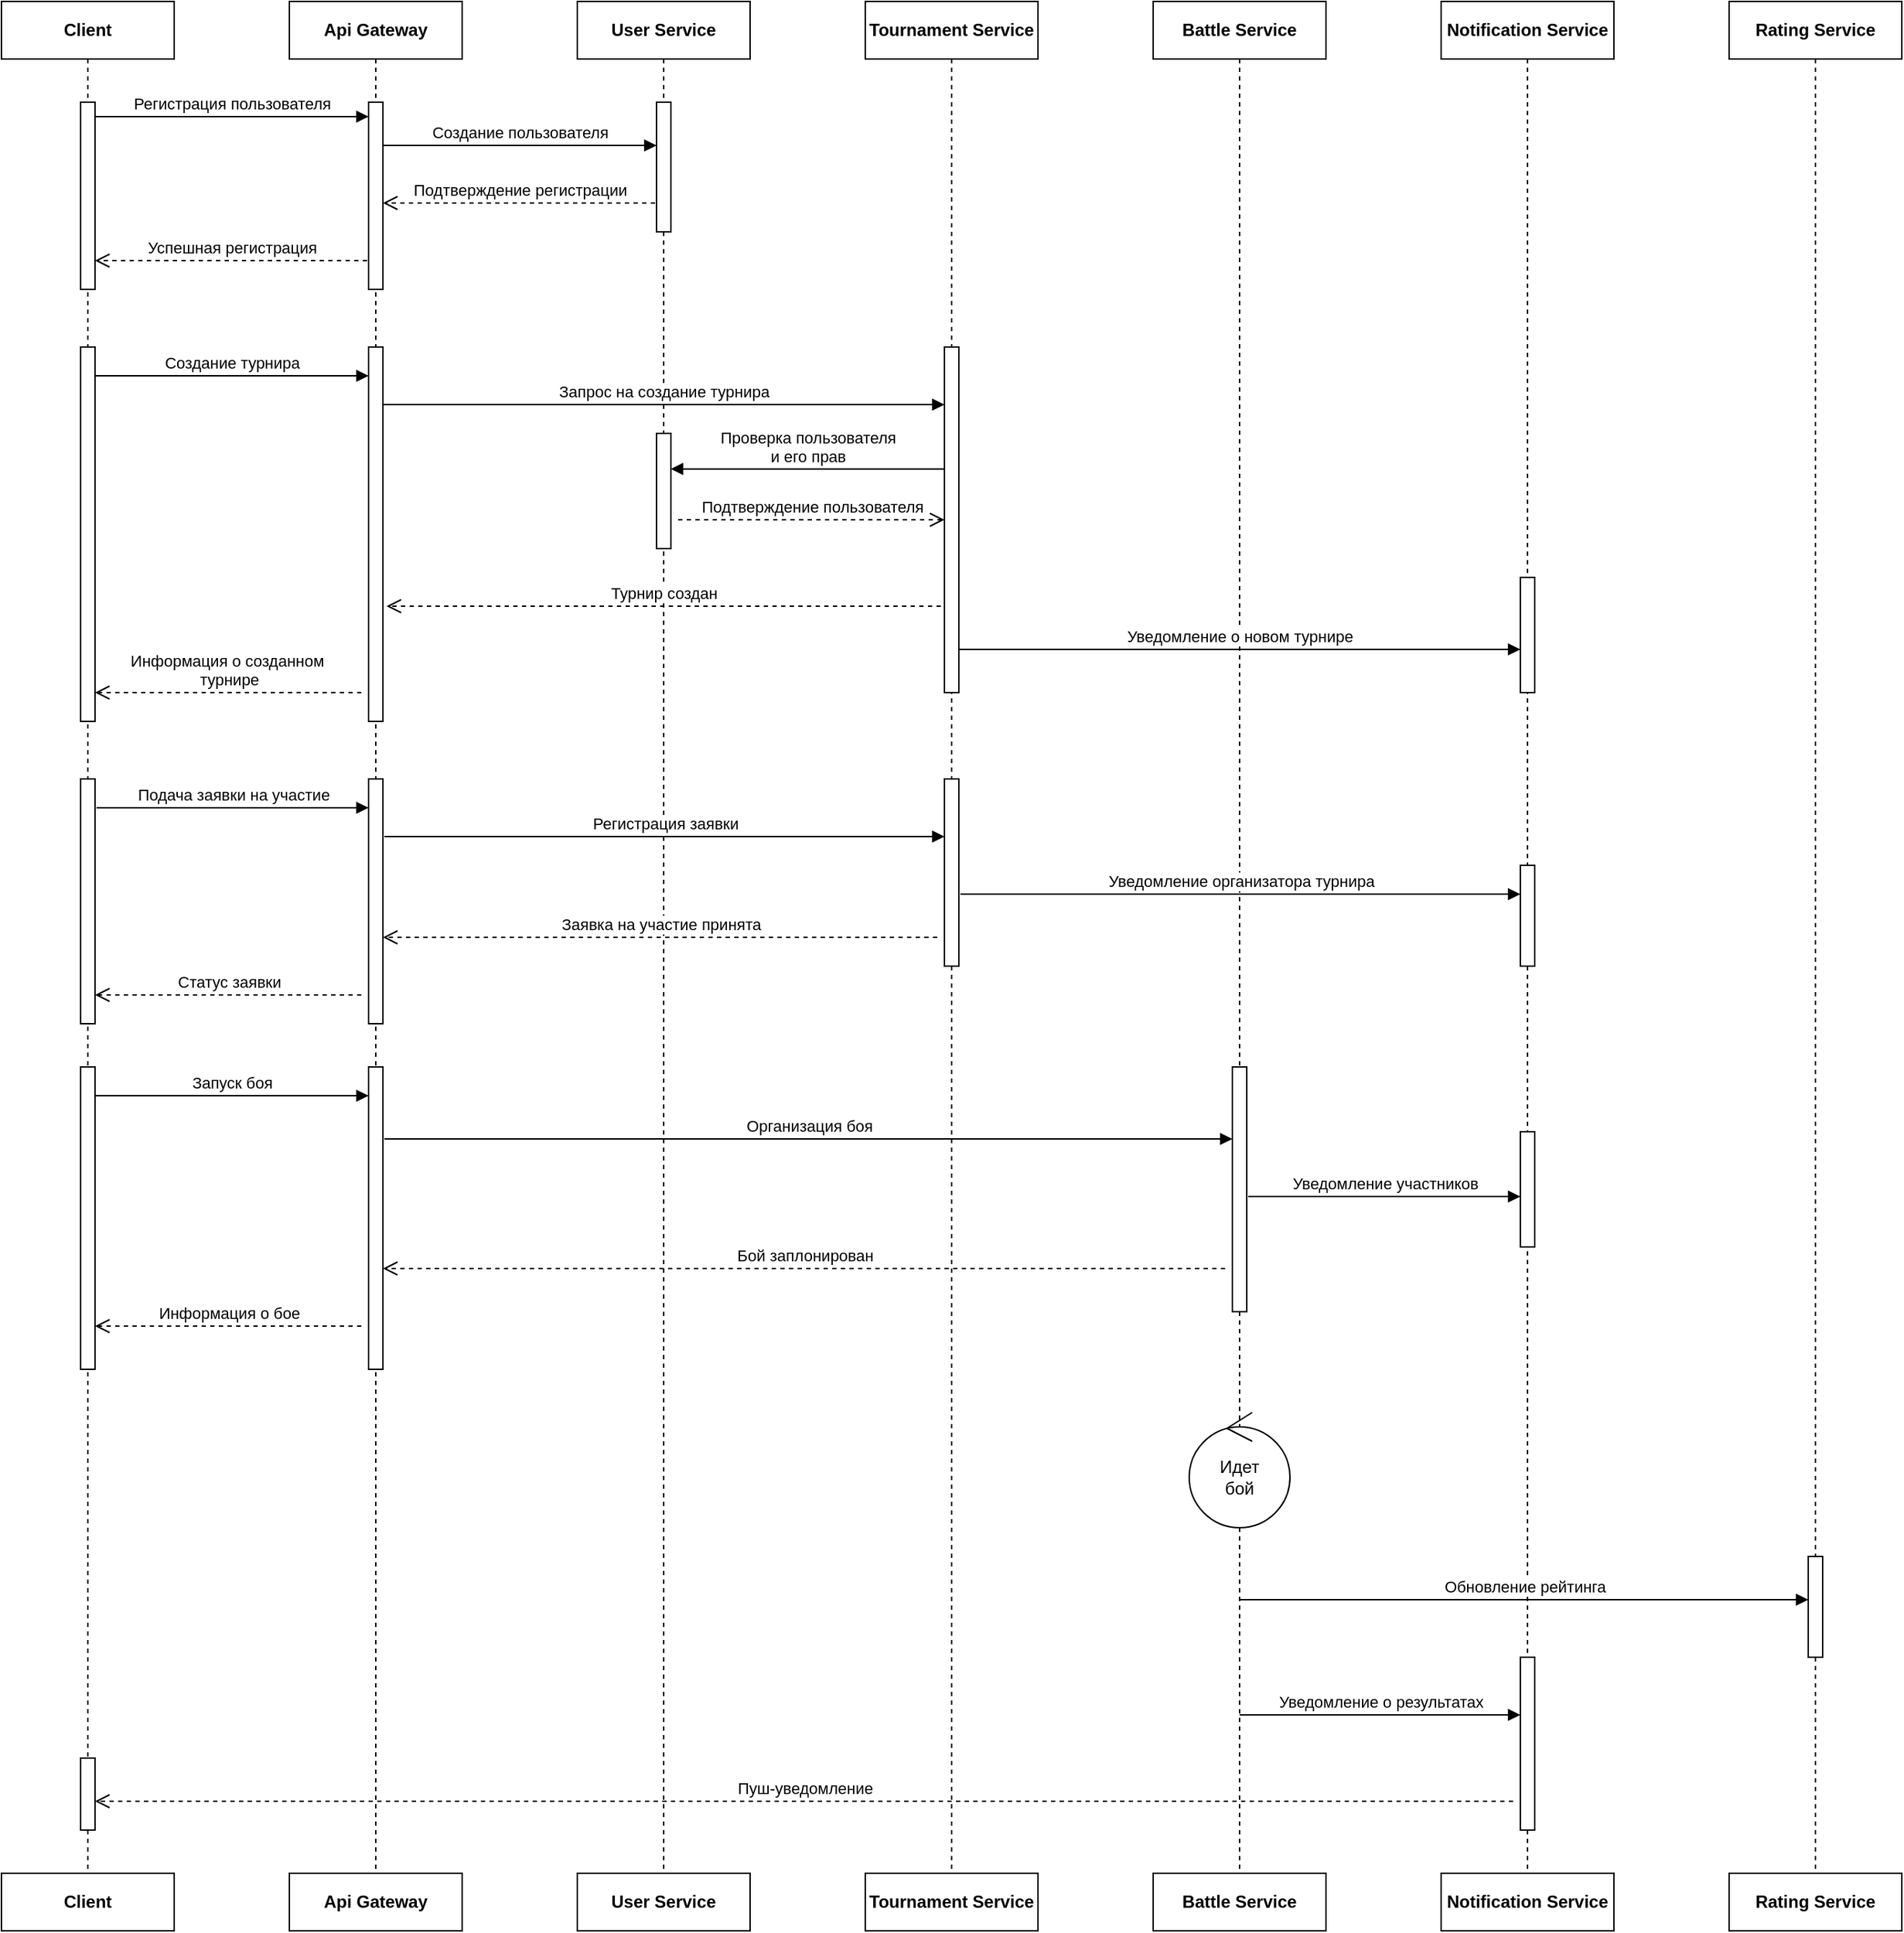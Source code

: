 <mxfile version="26.2.13">
  <diagram name="Page-1" id="2YBvvXClWsGukQMizWep">
    <mxGraphModel dx="1980" dy="1118" grid="1" gridSize="10" guides="1" tooltips="1" connect="1" arrows="1" fold="1" page="1" pageScale="1" pageWidth="850" pageHeight="1100" math="0" shadow="0">
      <root>
        <mxCell id="0" />
        <mxCell id="1" parent="0" />
        <mxCell id="aM9ryv3xv72pqoxQDRHE-1" value="&lt;b&gt;Client&lt;/b&gt;" style="shape=umlLifeline;perimeter=lifelinePerimeter;whiteSpace=wrap;html=1;container=0;dropTarget=0;collapsible=0;recursiveResize=0;outlineConnect=0;portConstraint=eastwest;newEdgeStyle={&quot;edgeStyle&quot;:&quot;elbowEdgeStyle&quot;,&quot;elbow&quot;:&quot;vertical&quot;,&quot;curved&quot;:0,&quot;rounded&quot;:0};" parent="1" vertex="1">
          <mxGeometry x="40" y="40" width="120" height="1300" as="geometry" />
        </mxCell>
        <mxCell id="aM9ryv3xv72pqoxQDRHE-2" value="" style="html=1;points=[];perimeter=orthogonalPerimeter;outlineConnect=0;targetShapes=umlLifeline;portConstraint=eastwest;newEdgeStyle={&quot;edgeStyle&quot;:&quot;elbowEdgeStyle&quot;,&quot;elbow&quot;:&quot;vertical&quot;,&quot;curved&quot;:0,&quot;rounded&quot;:0};" parent="aM9ryv3xv72pqoxQDRHE-1" vertex="1">
          <mxGeometry x="55" y="70" width="10" height="130" as="geometry" />
        </mxCell>
        <mxCell id="cggzlvFKxRpLfHr33GpI-17" value="" style="html=1;points=[[0,0,0,0,5],[0,1,0,0,-5],[1,0,0,0,5],[1,1,0,0,-5]];perimeter=orthogonalPerimeter;outlineConnect=0;targetShapes=umlLifeline;portConstraint=eastwest;newEdgeStyle={&quot;curved&quot;:0,&quot;rounded&quot;:0};" vertex="1" parent="aM9ryv3xv72pqoxQDRHE-1">
          <mxGeometry x="55" y="240" width="10" height="260" as="geometry" />
        </mxCell>
        <mxCell id="cggzlvFKxRpLfHr33GpI-29" value="" style="html=1;points=[[0,0,0,0,5],[0,1,0,0,-5],[1,0,0,0,5],[1,1,0,0,-5]];perimeter=orthogonalPerimeter;outlineConnect=0;targetShapes=umlLifeline;portConstraint=eastwest;newEdgeStyle={&quot;curved&quot;:0,&quot;rounded&quot;:0};" vertex="1" parent="aM9ryv3xv72pqoxQDRHE-1">
          <mxGeometry x="55" y="540" width="10" height="170" as="geometry" />
        </mxCell>
        <mxCell id="cggzlvFKxRpLfHr33GpI-38" value="" style="html=1;points=[[0,0,0,0,5],[0,1,0,0,-5],[1,0,0,0,5],[1,1,0,0,-5]];perimeter=orthogonalPerimeter;outlineConnect=0;targetShapes=umlLifeline;portConstraint=eastwest;newEdgeStyle={&quot;curved&quot;:0,&quot;rounded&quot;:0};" vertex="1" parent="aM9ryv3xv72pqoxQDRHE-1">
          <mxGeometry x="55" y="740" width="10" height="210" as="geometry" />
        </mxCell>
        <mxCell id="cggzlvFKxRpLfHr33GpI-51" value="" style="html=1;points=[[0,0,0,0,5],[0,1,0,0,-5],[1,0,0,0,5],[1,1,0,0,-5]];perimeter=orthogonalPerimeter;outlineConnect=0;targetShapes=umlLifeline;portConstraint=eastwest;newEdgeStyle={&quot;curved&quot;:0,&quot;rounded&quot;:0};" vertex="1" parent="aM9ryv3xv72pqoxQDRHE-1">
          <mxGeometry x="55" y="1220" width="10" height="50" as="geometry" />
        </mxCell>
        <mxCell id="aM9ryv3xv72pqoxQDRHE-5" value="&lt;b&gt;Api Gateway&lt;/b&gt;" style="shape=umlLifeline;perimeter=lifelinePerimeter;whiteSpace=wrap;html=1;container=0;dropTarget=0;collapsible=0;recursiveResize=0;outlineConnect=0;portConstraint=eastwest;newEdgeStyle={&quot;edgeStyle&quot;:&quot;elbowEdgeStyle&quot;,&quot;elbow&quot;:&quot;vertical&quot;,&quot;curved&quot;:0,&quot;rounded&quot;:0};" parent="1" vertex="1">
          <mxGeometry x="240" y="40" width="120" height="1300" as="geometry" />
        </mxCell>
        <mxCell id="aM9ryv3xv72pqoxQDRHE-6" value="" style="html=1;points=[];perimeter=orthogonalPerimeter;outlineConnect=0;targetShapes=umlLifeline;portConstraint=eastwest;newEdgeStyle={&quot;edgeStyle&quot;:&quot;elbowEdgeStyle&quot;,&quot;elbow&quot;:&quot;vertical&quot;,&quot;curved&quot;:0,&quot;rounded&quot;:0};" parent="aM9ryv3xv72pqoxQDRHE-5" vertex="1">
          <mxGeometry x="55" y="70" width="10" height="130" as="geometry" />
        </mxCell>
        <mxCell id="cggzlvFKxRpLfHr33GpI-18" value="" style="html=1;points=[[0,0,0,0,5],[0,1,0,0,-5],[1,0,0,0,5],[1,1,0,0,-5]];perimeter=orthogonalPerimeter;outlineConnect=0;targetShapes=umlLifeline;portConstraint=eastwest;newEdgeStyle={&quot;curved&quot;:0,&quot;rounded&quot;:0};" vertex="1" parent="aM9ryv3xv72pqoxQDRHE-5">
          <mxGeometry x="55" y="240" width="10" height="260" as="geometry" />
        </mxCell>
        <mxCell id="cggzlvFKxRpLfHr33GpI-30" value="" style="html=1;points=[[0,0,0,0,5],[0,1,0,0,-5],[1,0,0,0,5],[1,1,0,0,-5]];perimeter=orthogonalPerimeter;outlineConnect=0;targetShapes=umlLifeline;portConstraint=eastwest;newEdgeStyle={&quot;curved&quot;:0,&quot;rounded&quot;:0};" vertex="1" parent="aM9ryv3xv72pqoxQDRHE-5">
          <mxGeometry x="55" y="540" width="10" height="170" as="geometry" />
        </mxCell>
        <mxCell id="cggzlvFKxRpLfHr33GpI-39" value="" style="html=1;points=[[0,0,0,0,5],[0,1,0,0,-5],[1,0,0,0,5],[1,1,0,0,-5]];perimeter=orthogonalPerimeter;outlineConnect=0;targetShapes=umlLifeline;portConstraint=eastwest;newEdgeStyle={&quot;curved&quot;:0,&quot;rounded&quot;:0};" vertex="1" parent="aM9ryv3xv72pqoxQDRHE-5">
          <mxGeometry x="55" y="740" width="10" height="210" as="geometry" />
        </mxCell>
        <mxCell id="aM9ryv3xv72pqoxQDRHE-7" value="Регистрация пользователя" style="html=1;verticalAlign=bottom;endArrow=block;edgeStyle=elbowEdgeStyle;elbow=horizontal;curved=0;rounded=0;" parent="1" source="aM9ryv3xv72pqoxQDRHE-2" target="aM9ryv3xv72pqoxQDRHE-6" edge="1">
          <mxGeometry relative="1" as="geometry">
            <mxPoint x="195" y="130" as="sourcePoint" />
            <Array as="points">
              <mxPoint x="180" y="120" />
            </Array>
          </mxGeometry>
        </mxCell>
        <mxCell id="cggzlvFKxRpLfHr33GpI-1" value="&lt;b&gt;User Service&lt;/b&gt;" style="shape=umlLifeline;perimeter=lifelinePerimeter;whiteSpace=wrap;html=1;container=0;dropTarget=0;collapsible=0;recursiveResize=0;outlineConnect=0;portConstraint=eastwest;newEdgeStyle={&quot;edgeStyle&quot;:&quot;elbowEdgeStyle&quot;,&quot;elbow&quot;:&quot;vertical&quot;,&quot;curved&quot;:0,&quot;rounded&quot;:0};" vertex="1" parent="1">
          <mxGeometry x="440" y="40" width="120" height="1300" as="geometry" />
        </mxCell>
        <mxCell id="cggzlvFKxRpLfHr33GpI-2" value="" style="html=1;points=[];perimeter=orthogonalPerimeter;outlineConnect=0;targetShapes=umlLifeline;portConstraint=eastwest;newEdgeStyle={&quot;edgeStyle&quot;:&quot;elbowEdgeStyle&quot;,&quot;elbow&quot;:&quot;vertical&quot;,&quot;curved&quot;:0,&quot;rounded&quot;:0};" vertex="1" parent="cggzlvFKxRpLfHr33GpI-1">
          <mxGeometry x="55" y="70" width="10" height="90" as="geometry" />
        </mxCell>
        <mxCell id="cggzlvFKxRpLfHr33GpI-23" value="" style="html=1;points=[[0,0,0,0,5],[0,1,0,0,-5],[1,0,0,0,5],[1,1,0,0,-5]];perimeter=orthogonalPerimeter;outlineConnect=0;targetShapes=umlLifeline;portConstraint=eastwest;newEdgeStyle={&quot;curved&quot;:0,&quot;rounded&quot;:0};" vertex="1" parent="cggzlvFKxRpLfHr33GpI-1">
          <mxGeometry x="55" y="300" width="10" height="80" as="geometry" />
        </mxCell>
        <mxCell id="cggzlvFKxRpLfHr33GpI-3" value="&lt;b&gt;Tournament Service&lt;/b&gt;" style="shape=umlLifeline;perimeter=lifelinePerimeter;whiteSpace=wrap;html=1;container=0;dropTarget=0;collapsible=0;recursiveResize=0;outlineConnect=0;portConstraint=eastwest;newEdgeStyle={&quot;edgeStyle&quot;:&quot;elbowEdgeStyle&quot;,&quot;elbow&quot;:&quot;vertical&quot;,&quot;curved&quot;:0,&quot;rounded&quot;:0};" vertex="1" parent="1">
          <mxGeometry x="640" y="40" width="120" height="1300" as="geometry" />
        </mxCell>
        <mxCell id="cggzlvFKxRpLfHr33GpI-32" value="" style="html=1;points=[[0,0,0,0,5],[0,1,0,0,-5],[1,0,0,0,5],[1,1,0,0,-5]];perimeter=orthogonalPerimeter;outlineConnect=0;targetShapes=umlLifeline;portConstraint=eastwest;newEdgeStyle={&quot;curved&quot;:0,&quot;rounded&quot;:0};" vertex="1" parent="cggzlvFKxRpLfHr33GpI-3">
          <mxGeometry x="55" y="540" width="10" height="130" as="geometry" />
        </mxCell>
        <mxCell id="cggzlvFKxRpLfHr33GpI-5" value="&lt;b&gt;Battle Service&lt;/b&gt;" style="shape=umlLifeline;perimeter=lifelinePerimeter;whiteSpace=wrap;html=1;container=0;dropTarget=0;collapsible=0;recursiveResize=0;outlineConnect=0;portConstraint=eastwest;newEdgeStyle={&quot;edgeStyle&quot;:&quot;elbowEdgeStyle&quot;,&quot;elbow&quot;:&quot;vertical&quot;,&quot;curved&quot;:0,&quot;rounded&quot;:0};" vertex="1" parent="1">
          <mxGeometry x="840" y="40" width="120" height="1300" as="geometry" />
        </mxCell>
        <mxCell id="cggzlvFKxRpLfHr33GpI-6" value="" style="html=1;points=[];perimeter=orthogonalPerimeter;outlineConnect=0;targetShapes=umlLifeline;portConstraint=eastwest;newEdgeStyle={&quot;edgeStyle&quot;:&quot;elbowEdgeStyle&quot;,&quot;elbow&quot;:&quot;vertical&quot;,&quot;curved&quot;:0,&quot;rounded&quot;:0};" vertex="1" parent="cggzlvFKxRpLfHr33GpI-5">
          <mxGeometry x="55" y="740" width="10" height="170" as="geometry" />
        </mxCell>
        <mxCell id="cggzlvFKxRpLfHr33GpI-7" value="&lt;b&gt;Notification Service&lt;/b&gt;" style="shape=umlLifeline;perimeter=lifelinePerimeter;whiteSpace=wrap;html=1;container=0;dropTarget=0;collapsible=0;recursiveResize=0;outlineConnect=0;portConstraint=eastwest;newEdgeStyle={&quot;edgeStyle&quot;:&quot;elbowEdgeStyle&quot;,&quot;elbow&quot;:&quot;vertical&quot;,&quot;curved&quot;:0,&quot;rounded&quot;:0};" vertex="1" parent="1">
          <mxGeometry x="1040" y="40" width="120" height="1300" as="geometry" />
        </mxCell>
        <mxCell id="cggzlvFKxRpLfHr33GpI-8" value="" style="html=1;points=[];perimeter=orthogonalPerimeter;outlineConnect=0;targetShapes=umlLifeline;portConstraint=eastwest;newEdgeStyle={&quot;edgeStyle&quot;:&quot;elbowEdgeStyle&quot;,&quot;elbow&quot;:&quot;vertical&quot;,&quot;curved&quot;:0,&quot;rounded&quot;:0};" vertex="1" parent="cggzlvFKxRpLfHr33GpI-7">
          <mxGeometry x="55" y="400" width="10" height="80" as="geometry" />
        </mxCell>
        <mxCell id="cggzlvFKxRpLfHr33GpI-34" value="" style="html=1;points=[[0,0,0,0,5],[0,1,0,0,-5],[1,0,0,0,5],[1,1,0,0,-5]];perimeter=orthogonalPerimeter;outlineConnect=0;targetShapes=umlLifeline;portConstraint=eastwest;newEdgeStyle={&quot;curved&quot;:0,&quot;rounded&quot;:0};" vertex="1" parent="cggzlvFKxRpLfHr33GpI-7">
          <mxGeometry x="55" y="600" width="10" height="70" as="geometry" />
        </mxCell>
        <mxCell id="cggzlvFKxRpLfHr33GpI-42" value="" style="html=1;points=[[0,0,0,0,5],[0,1,0,0,-5],[1,0,0,0,5],[1,1,0,0,-5]];perimeter=orthogonalPerimeter;outlineConnect=0;targetShapes=umlLifeline;portConstraint=eastwest;newEdgeStyle={&quot;curved&quot;:0,&quot;rounded&quot;:0};" vertex="1" parent="cggzlvFKxRpLfHr33GpI-7">
          <mxGeometry x="55" y="785" width="10" height="80" as="geometry" />
        </mxCell>
        <mxCell id="cggzlvFKxRpLfHr33GpI-48" value="" style="html=1;points=[[0,0,0,0,5],[0,1,0,0,-5],[1,0,0,0,5],[1,1,0,0,-5]];perimeter=orthogonalPerimeter;outlineConnect=0;targetShapes=umlLifeline;portConstraint=eastwest;newEdgeStyle={&quot;curved&quot;:0,&quot;rounded&quot;:0};" vertex="1" parent="cggzlvFKxRpLfHr33GpI-7">
          <mxGeometry x="55" y="1150" width="10" height="120" as="geometry" />
        </mxCell>
        <mxCell id="cggzlvFKxRpLfHr33GpI-9" value="&lt;b&gt;Rating Service&lt;/b&gt;" style="shape=umlLifeline;perimeter=lifelinePerimeter;whiteSpace=wrap;html=1;container=0;dropTarget=0;collapsible=0;recursiveResize=0;outlineConnect=0;portConstraint=eastwest;newEdgeStyle={&quot;edgeStyle&quot;:&quot;elbowEdgeStyle&quot;,&quot;elbow&quot;:&quot;vertical&quot;,&quot;curved&quot;:0,&quot;rounded&quot;:0};" vertex="1" parent="1">
          <mxGeometry x="1240" y="40" width="120" height="1300" as="geometry" />
        </mxCell>
        <mxCell id="cggzlvFKxRpLfHr33GpI-10" value="" style="html=1;points=[];perimeter=orthogonalPerimeter;outlineConnect=0;targetShapes=umlLifeline;portConstraint=eastwest;newEdgeStyle={&quot;edgeStyle&quot;:&quot;elbowEdgeStyle&quot;,&quot;elbow&quot;:&quot;vertical&quot;,&quot;curved&quot;:0,&quot;rounded&quot;:0};" vertex="1" parent="cggzlvFKxRpLfHr33GpI-9">
          <mxGeometry x="55" y="1080" width="10" height="70" as="geometry" />
        </mxCell>
        <mxCell id="cggzlvFKxRpLfHr33GpI-14" value="Создание пользователя" style="html=1;verticalAlign=bottom;endArrow=block;curved=0;rounded=0;" edge="1" parent="1" target="cggzlvFKxRpLfHr33GpI-2">
          <mxGeometry width="80" relative="1" as="geometry">
            <mxPoint x="305" y="140" as="sourcePoint" />
            <mxPoint x="480" y="140" as="targetPoint" />
          </mxGeometry>
        </mxCell>
        <mxCell id="cggzlvFKxRpLfHr33GpI-15" value="Подтверждение регистрации" style="html=1;verticalAlign=bottom;endArrow=open;dashed=1;endSize=8;curved=0;rounded=0;" edge="1" parent="1" target="aM9ryv3xv72pqoxQDRHE-6">
          <mxGeometry relative="1" as="geometry">
            <mxPoint x="494" y="180" as="sourcePoint" />
            <mxPoint x="414" y="180" as="targetPoint" />
          </mxGeometry>
        </mxCell>
        <mxCell id="cggzlvFKxRpLfHr33GpI-16" value="Успешная регистрация" style="html=1;verticalAlign=bottom;endArrow=open;dashed=1;endSize=8;curved=0;rounded=0;" edge="1" parent="1" target="aM9ryv3xv72pqoxQDRHE-2">
          <mxGeometry relative="1" as="geometry">
            <mxPoint x="294" y="220" as="sourcePoint" />
            <mxPoint x="214" y="220" as="targetPoint" />
          </mxGeometry>
        </mxCell>
        <mxCell id="cggzlvFKxRpLfHr33GpI-4" value="" style="html=1;points=[];perimeter=orthogonalPerimeter;outlineConnect=0;targetShapes=umlLifeline;portConstraint=eastwest;newEdgeStyle={&quot;edgeStyle&quot;:&quot;elbowEdgeStyle&quot;,&quot;elbow&quot;:&quot;vertical&quot;,&quot;curved&quot;:0,&quot;rounded&quot;:0};" vertex="1" parent="1">
          <mxGeometry x="695" y="280" width="10" height="240" as="geometry" />
        </mxCell>
        <mxCell id="cggzlvFKxRpLfHr33GpI-19" value="Создание турнира" style="html=1;verticalAlign=bottom;endArrow=block;curved=0;rounded=0;" edge="1" parent="1" target="cggzlvFKxRpLfHr33GpI-18">
          <mxGeometry width="80" relative="1" as="geometry">
            <mxPoint x="105" y="300" as="sourcePoint" />
            <mxPoint x="185" y="300" as="targetPoint" />
          </mxGeometry>
        </mxCell>
        <mxCell id="cggzlvFKxRpLfHr33GpI-20" value="Запрос на создание турнира" style="html=1;verticalAlign=bottom;endArrow=block;curved=0;rounded=0;" edge="1" parent="1" target="cggzlvFKxRpLfHr33GpI-4">
          <mxGeometry width="80" relative="1" as="geometry">
            <mxPoint x="305" y="320" as="sourcePoint" />
            <mxPoint x="385" y="320" as="targetPoint" />
          </mxGeometry>
        </mxCell>
        <mxCell id="cggzlvFKxRpLfHr33GpI-24" value="Проверка пользователя&lt;div&gt;и его прав&lt;/div&gt;" style="html=1;verticalAlign=bottom;endArrow=block;curved=0;rounded=0;entryX=1;entryY=0;entryDx=0;entryDy=5;" edge="1" parent="1">
          <mxGeometry relative="1" as="geometry">
            <mxPoint x="695" y="364.73" as="sourcePoint" />
            <mxPoint x="505" y="364.73" as="targetPoint" />
          </mxGeometry>
        </mxCell>
        <mxCell id="cggzlvFKxRpLfHr33GpI-25" value="Подтверждение пользователя" style="html=1;verticalAlign=bottom;endArrow=open;dashed=1;endSize=8;curved=0;rounded=0;" edge="1" parent="1">
          <mxGeometry relative="1" as="geometry">
            <mxPoint x="695" y="400.0" as="targetPoint" />
            <mxPoint x="510" y="400" as="sourcePoint" />
          </mxGeometry>
        </mxCell>
        <mxCell id="cggzlvFKxRpLfHr33GpI-26" value="Турнир создан" style="html=1;verticalAlign=bottom;endArrow=open;dashed=1;endSize=8;curved=0;rounded=0;" edge="1" parent="1">
          <mxGeometry relative="1" as="geometry">
            <mxPoint x="692.5" y="460" as="sourcePoint" />
            <mxPoint x="307.5" y="460.0" as="targetPoint" />
          </mxGeometry>
        </mxCell>
        <mxCell id="cggzlvFKxRpLfHr33GpI-27" value="Уведомление о новом турнире" style="html=1;verticalAlign=bottom;endArrow=block;curved=0;rounded=0;" edge="1" parent="1" target="cggzlvFKxRpLfHr33GpI-8">
          <mxGeometry width="80" relative="1" as="geometry">
            <mxPoint x="705" y="490" as="sourcePoint" />
            <mxPoint x="785" y="490" as="targetPoint" />
          </mxGeometry>
        </mxCell>
        <mxCell id="cggzlvFKxRpLfHr33GpI-28" value="Информация о созданном&amp;nbsp;&lt;div&gt;турнире&lt;/div&gt;" style="html=1;verticalAlign=bottom;endArrow=open;dashed=1;endSize=8;curved=0;rounded=0;" edge="1" parent="1" target="cggzlvFKxRpLfHr33GpI-17">
          <mxGeometry relative="1" as="geometry">
            <mxPoint x="290" y="520" as="sourcePoint" />
            <mxPoint x="140" y="520" as="targetPoint" />
          </mxGeometry>
        </mxCell>
        <mxCell id="cggzlvFKxRpLfHr33GpI-31" value="Подача заявки на участие" style="html=1;verticalAlign=bottom;endArrow=block;curved=0;rounded=0;" edge="1" parent="1" target="cggzlvFKxRpLfHr33GpI-30">
          <mxGeometry width="80" relative="1" as="geometry">
            <mxPoint x="106" y="600" as="sourcePoint" />
            <mxPoint x="186" y="600" as="targetPoint" />
          </mxGeometry>
        </mxCell>
        <mxCell id="cggzlvFKxRpLfHr33GpI-33" value="Регистрация заявки" style="html=1;verticalAlign=bottom;endArrow=block;curved=0;rounded=0;" edge="1" parent="1" target="cggzlvFKxRpLfHr33GpI-32">
          <mxGeometry width="80" relative="1" as="geometry">
            <mxPoint x="306" y="620" as="sourcePoint" />
            <mxPoint x="386" y="620" as="targetPoint" />
          </mxGeometry>
        </mxCell>
        <mxCell id="cggzlvFKxRpLfHr33GpI-35" value="Уведомление организатора турнира" style="html=1;verticalAlign=bottom;endArrow=block;curved=0;rounded=0;" edge="1" parent="1" target="cggzlvFKxRpLfHr33GpI-34">
          <mxGeometry width="80" relative="1" as="geometry">
            <mxPoint x="706" y="660" as="sourcePoint" />
            <mxPoint x="786" y="660" as="targetPoint" />
          </mxGeometry>
        </mxCell>
        <mxCell id="cggzlvFKxRpLfHr33GpI-36" value="Заявка на участие принята" style="html=1;verticalAlign=bottom;endArrow=open;dashed=1;endSize=8;curved=0;rounded=0;" edge="1" parent="1" target="cggzlvFKxRpLfHr33GpI-30">
          <mxGeometry relative="1" as="geometry">
            <mxPoint x="690" y="690" as="sourcePoint" />
            <mxPoint x="360" y="690" as="targetPoint" />
          </mxGeometry>
        </mxCell>
        <mxCell id="cggzlvFKxRpLfHr33GpI-37" value="Статус заявки" style="html=1;verticalAlign=bottom;endArrow=open;dashed=1;endSize=8;curved=0;rounded=0;" edge="1" parent="1" target="cggzlvFKxRpLfHr33GpI-29">
          <mxGeometry relative="1" as="geometry">
            <mxPoint x="290" y="730" as="sourcePoint" />
            <mxPoint x="210" y="730" as="targetPoint" />
          </mxGeometry>
        </mxCell>
        <mxCell id="cggzlvFKxRpLfHr33GpI-40" value="Запуск боя" style="html=1;verticalAlign=bottom;endArrow=block;curved=0;rounded=0;" edge="1" parent="1" target="cggzlvFKxRpLfHr33GpI-39">
          <mxGeometry width="80" relative="1" as="geometry">
            <mxPoint x="105" y="800" as="sourcePoint" />
            <mxPoint x="185" y="800" as="targetPoint" />
          </mxGeometry>
        </mxCell>
        <mxCell id="cggzlvFKxRpLfHr33GpI-41" value="Организация боя" style="html=1;verticalAlign=bottom;endArrow=block;curved=0;rounded=0;" edge="1" parent="1" target="cggzlvFKxRpLfHr33GpI-6">
          <mxGeometry width="80" relative="1" as="geometry">
            <mxPoint x="306" y="830" as="sourcePoint" />
            <mxPoint x="806" y="830" as="targetPoint" />
          </mxGeometry>
        </mxCell>
        <mxCell id="cggzlvFKxRpLfHr33GpI-43" value="Уведомление участников" style="html=1;verticalAlign=bottom;endArrow=block;curved=0;rounded=0;" edge="1" parent="1" target="cggzlvFKxRpLfHr33GpI-42">
          <mxGeometry width="80" relative="1" as="geometry">
            <mxPoint x="906" y="870" as="sourcePoint" />
            <mxPoint x="986" y="870" as="targetPoint" />
          </mxGeometry>
        </mxCell>
        <mxCell id="cggzlvFKxRpLfHr33GpI-44" value="Бой заплонирован" style="html=1;verticalAlign=bottom;endArrow=open;dashed=1;endSize=8;curved=0;rounded=0;" edge="1" parent="1" target="cggzlvFKxRpLfHr33GpI-39">
          <mxGeometry relative="1" as="geometry">
            <mxPoint x="890" y="920" as="sourcePoint" />
            <mxPoint x="810" y="920" as="targetPoint" />
          </mxGeometry>
        </mxCell>
        <mxCell id="cggzlvFKxRpLfHr33GpI-45" value="Информация о бое" style="html=1;verticalAlign=bottom;endArrow=open;dashed=1;endSize=8;curved=0;rounded=0;" edge="1" parent="1" target="cggzlvFKxRpLfHr33GpI-38">
          <mxGeometry relative="1" as="geometry">
            <mxPoint x="290" y="960" as="sourcePoint" />
            <mxPoint x="210" y="960" as="targetPoint" />
          </mxGeometry>
        </mxCell>
        <mxCell id="cggzlvFKxRpLfHr33GpI-46" value="Идет&lt;div&gt;бой&lt;/div&gt;" style="ellipse;shape=umlControl;whiteSpace=wrap;html=1;" vertex="1" parent="1">
          <mxGeometry x="865" y="1020" width="70" height="80" as="geometry" />
        </mxCell>
        <mxCell id="cggzlvFKxRpLfHr33GpI-47" value="Обновление рейтинга" style="html=1;verticalAlign=bottom;endArrow=block;curved=0;rounded=0;" edge="1" parent="1" target="cggzlvFKxRpLfHr33GpI-10">
          <mxGeometry width="80" relative="1" as="geometry">
            <mxPoint x="900" y="1150" as="sourcePoint" />
            <mxPoint x="980" y="1150" as="targetPoint" />
          </mxGeometry>
        </mxCell>
        <mxCell id="cggzlvFKxRpLfHr33GpI-49" value="Уведомление о результатах" style="html=1;verticalAlign=bottom;endArrow=block;curved=0;rounded=0;" edge="1" parent="1" target="cggzlvFKxRpLfHr33GpI-48">
          <mxGeometry width="80" relative="1" as="geometry">
            <mxPoint x="900" y="1230" as="sourcePoint" />
            <mxPoint x="980" y="1230" as="targetPoint" />
          </mxGeometry>
        </mxCell>
        <mxCell id="cggzlvFKxRpLfHr33GpI-50" value="Пуш-уведомление" style="html=1;verticalAlign=bottom;endArrow=open;dashed=1;endSize=8;curved=0;rounded=0;" edge="1" parent="1" target="cggzlvFKxRpLfHr33GpI-51">
          <mxGeometry relative="1" as="geometry">
            <mxPoint x="1090" y="1290" as="sourcePoint" />
            <mxPoint x="170" y="1290" as="targetPoint" />
          </mxGeometry>
        </mxCell>
        <mxCell id="cggzlvFKxRpLfHr33GpI-52" value="&lt;b&gt;Client&lt;/b&gt;" style="html=1;whiteSpace=wrap;" vertex="1" parent="1">
          <mxGeometry x="40" y="1340" width="120" height="40" as="geometry" />
        </mxCell>
        <mxCell id="cggzlvFKxRpLfHr33GpI-53" value="&lt;b&gt;Api Gateway&lt;/b&gt;" style="html=1;whiteSpace=wrap;" vertex="1" parent="1">
          <mxGeometry x="240" y="1340" width="120" height="40" as="geometry" />
        </mxCell>
        <mxCell id="cggzlvFKxRpLfHr33GpI-54" value="&lt;b&gt;User Service&lt;/b&gt;" style="html=1;whiteSpace=wrap;" vertex="1" parent="1">
          <mxGeometry x="440" y="1340" width="120" height="40" as="geometry" />
        </mxCell>
        <mxCell id="cggzlvFKxRpLfHr33GpI-55" value="&lt;b&gt;Tournament Service&lt;/b&gt;" style="html=1;whiteSpace=wrap;" vertex="1" parent="1">
          <mxGeometry x="640" y="1340" width="120" height="40" as="geometry" />
        </mxCell>
        <mxCell id="cggzlvFKxRpLfHr33GpI-56" value="&lt;b&gt;Battle Service&lt;/b&gt;" style="html=1;whiteSpace=wrap;" vertex="1" parent="1">
          <mxGeometry x="840" y="1340" width="120" height="40" as="geometry" />
        </mxCell>
        <mxCell id="cggzlvFKxRpLfHr33GpI-57" value="&lt;b&gt;Notification Service&lt;/b&gt;" style="html=1;whiteSpace=wrap;" vertex="1" parent="1">
          <mxGeometry x="1040" y="1340" width="120" height="40" as="geometry" />
        </mxCell>
        <mxCell id="cggzlvFKxRpLfHr33GpI-58" value="&lt;b&gt;Rating Service&lt;/b&gt;" style="html=1;whiteSpace=wrap;" vertex="1" parent="1">
          <mxGeometry x="1240" y="1340" width="120" height="40" as="geometry" />
        </mxCell>
      </root>
    </mxGraphModel>
  </diagram>
</mxfile>
